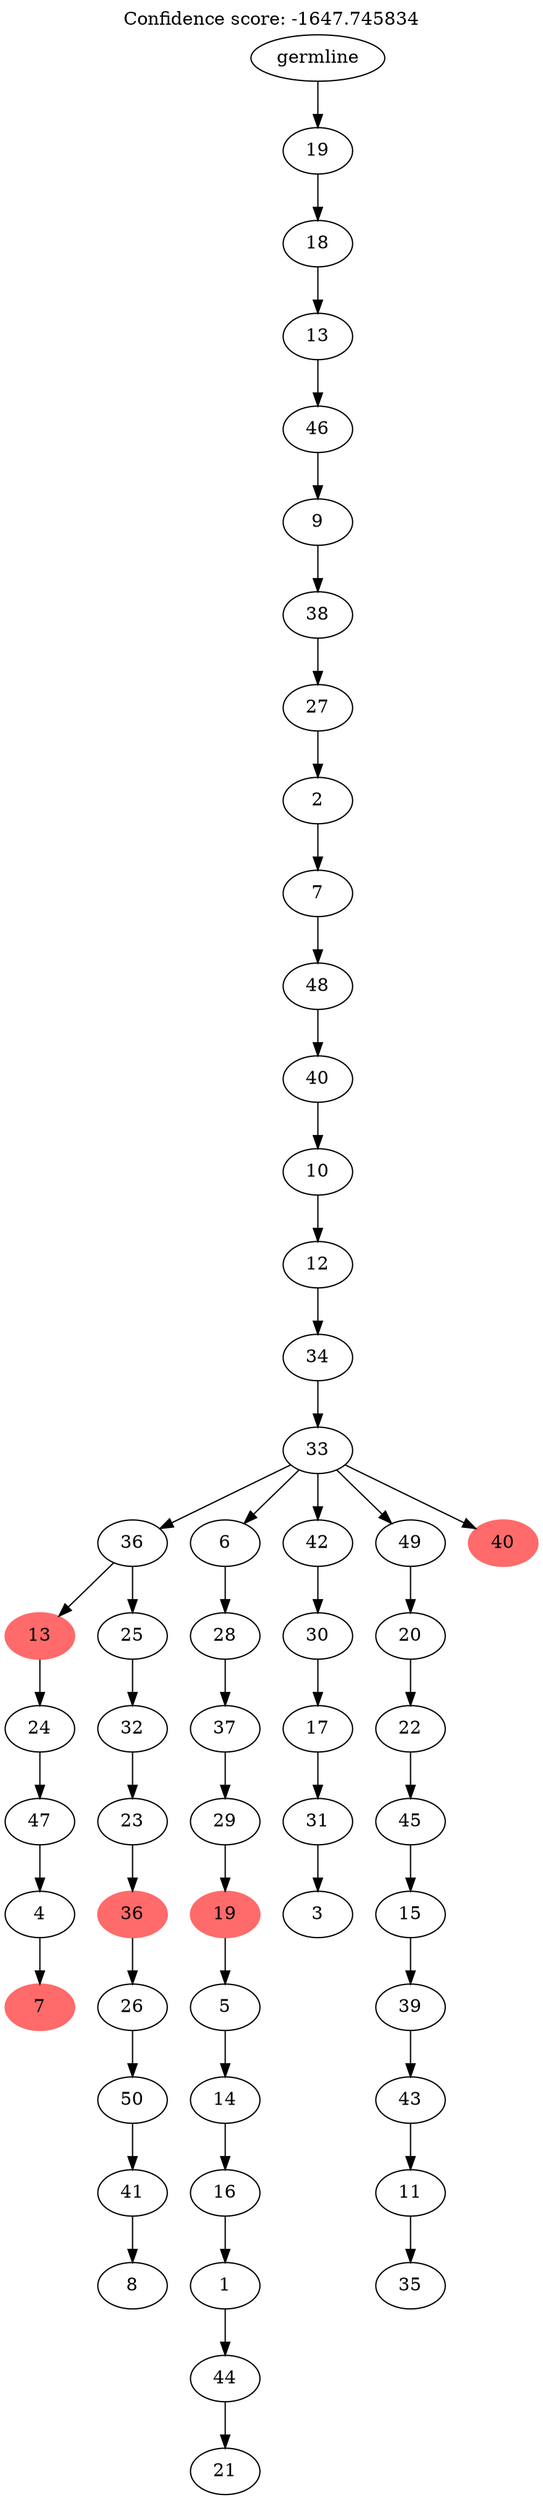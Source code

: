 digraph g {
	"54" -> "55";
	"55" [color=indianred1, style=filled, label="7"];
	"53" -> "54";
	"54" [label="4"];
	"52" -> "53";
	"53" [label="47"];
	"51" -> "52";
	"52" [label="24"];
	"49" -> "50";
	"50" [label="8"];
	"48" -> "49";
	"49" [label="41"];
	"47" -> "48";
	"48" [label="50"];
	"46" -> "47";
	"47" [label="26"];
	"45" -> "46";
	"46" [color=indianred1, style=filled, label="36"];
	"44" -> "45";
	"45" [label="23"];
	"43" -> "44";
	"44" [label="32"];
	"42" -> "43";
	"43" [label="25"];
	"42" -> "51";
	"51" [color=indianred1, style=filled, label="13"];
	"40" -> "41";
	"41" [label="21"];
	"39" -> "40";
	"40" [label="44"];
	"38" -> "39";
	"39" [label="1"];
	"37" -> "38";
	"38" [label="16"];
	"36" -> "37";
	"37" [label="14"];
	"35" -> "36";
	"36" [label="5"];
	"34" -> "35";
	"35" [color=indianred1, style=filled, label="19"];
	"33" -> "34";
	"34" [label="29"];
	"32" -> "33";
	"33" [label="37"];
	"31" -> "32";
	"32" [label="28"];
	"28" -> "29";
	"29" [label="3"];
	"27" -> "28";
	"28" [label="31"];
	"26" -> "27";
	"27" [label="17"];
	"25" -> "26";
	"26" [label="30"];
	"23" -> "24";
	"24" [label="35"];
	"22" -> "23";
	"23" [label="11"];
	"21" -> "22";
	"22" [label="43"];
	"20" -> "21";
	"21" [label="39"];
	"19" -> "20";
	"20" [label="15"];
	"18" -> "19";
	"19" [label="45"];
	"17" -> "18";
	"18" [label="22"];
	"16" -> "17";
	"17" [label="20"];
	"15" -> "16";
	"16" [label="49"];
	"15" -> "25";
	"25" [label="42"];
	"15" -> "30";
	"30" [color=indianred1, style=filled, label="40"];
	"15" -> "31";
	"31" [label="6"];
	"15" -> "42";
	"42" [label="36"];
	"14" -> "15";
	"15" [label="33"];
	"13" -> "14";
	"14" [label="34"];
	"12" -> "13";
	"13" [label="12"];
	"11" -> "12";
	"12" [label="10"];
	"10" -> "11";
	"11" [label="40"];
	"9" -> "10";
	"10" [label="48"];
	"8" -> "9";
	"9" [label="7"];
	"7" -> "8";
	"8" [label="2"];
	"6" -> "7";
	"7" [label="27"];
	"5" -> "6";
	"6" [label="38"];
	"4" -> "5";
	"5" [label="9"];
	"3" -> "4";
	"4" [label="46"];
	"2" -> "3";
	"3" [label="13"];
	"1" -> "2";
	"2" [label="18"];
	"0" -> "1";
	"1" [label="19"];
	"0" [label="germline"];
	labelloc="t";
	label="Confidence score: -1647.745834";
}
